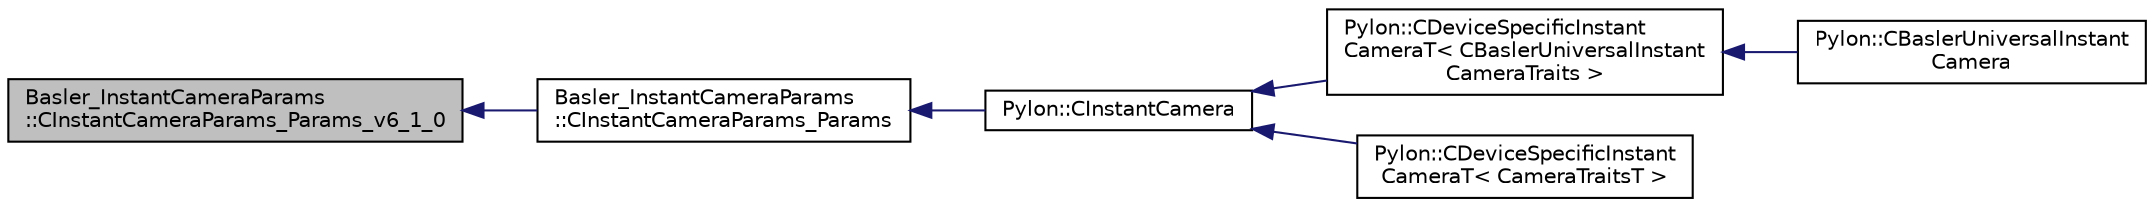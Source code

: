 digraph "Basler_InstantCameraParams::CInstantCameraParams_Params_v6_1_0"
{
  edge [fontname="Helvetica",fontsize="10",labelfontname="Helvetica",labelfontsize="10"];
  node [fontname="Helvetica",fontsize="10",shape=record];
  rankdir="LR";
  Node1 [label="Basler_InstantCameraParams\l::CInstantCameraParams_Params_v6_1_0",height=0.2,width=0.4,color="black", fillcolor="grey75", style="filled", fontcolor="black"];
  Node1 -> Node2 [dir="back",color="midnightblue",fontsize="10",style="solid",fontname="Helvetica"];
  Node2 [label="Basler_InstantCameraParams\l::CInstantCameraParams_Params",height=0.2,width=0.4,color="black", fillcolor="white", style="filled",URL="$class_basler___instant_camera_params_1_1_c_instant_camera_params___params.html",tooltip="A parameter class containing all parameters as members that are available for Instant Camera..."];
  Node2 -> Node3 [dir="back",color="midnightblue",fontsize="10",style="solid",fontname="Helvetica"];
  Node3 [label="Pylon::CInstantCamera",height=0.2,width=0.4,color="black", fillcolor="white", style="filled",URL="$class_pylon_1_1_c_instant_camera.html",tooltip="Provides convenient access to a camera device. "];
  Node3 -> Node4 [dir="back",color="midnightblue",fontsize="10",style="solid",fontname="Helvetica"];
  Node4 [label="Pylon::CDeviceSpecificInstant\lCameraT\< CBaslerUniversalInstant\lCameraTraits \>",height=0.2,width=0.4,color="black", fillcolor="white", style="filled",URL="$class_pylon_1_1_c_device_specific_instant_camera_t.html"];
  Node4 -> Node5 [dir="back",color="midnightblue",fontsize="10",style="solid",fontname="Helvetica"];
  Node5 [label="Pylon::CBaslerUniversalInstant\lCamera",height=0.2,width=0.4,color="black", fillcolor="white", style="filled",URL="$class_pylon_1_1_c_basler_universal_instant_camera.html",tooltip="Extends the CInstantCamera by universal parameter interface classes combining all interface types..."];
  Node3 -> Node6 [dir="back",color="midnightblue",fontsize="10",style="solid",fontname="Helvetica"];
  Node6 [label="Pylon::CDeviceSpecificInstant\lCameraT\< CameraTraitsT \>",height=0.2,width=0.4,color="black", fillcolor="white", style="filled",URL="$class_pylon_1_1_c_device_specific_instant_camera_t.html",tooltip="Implementation Detail: Header only implementation class for creating device specific Instant Camera c..."];
}
